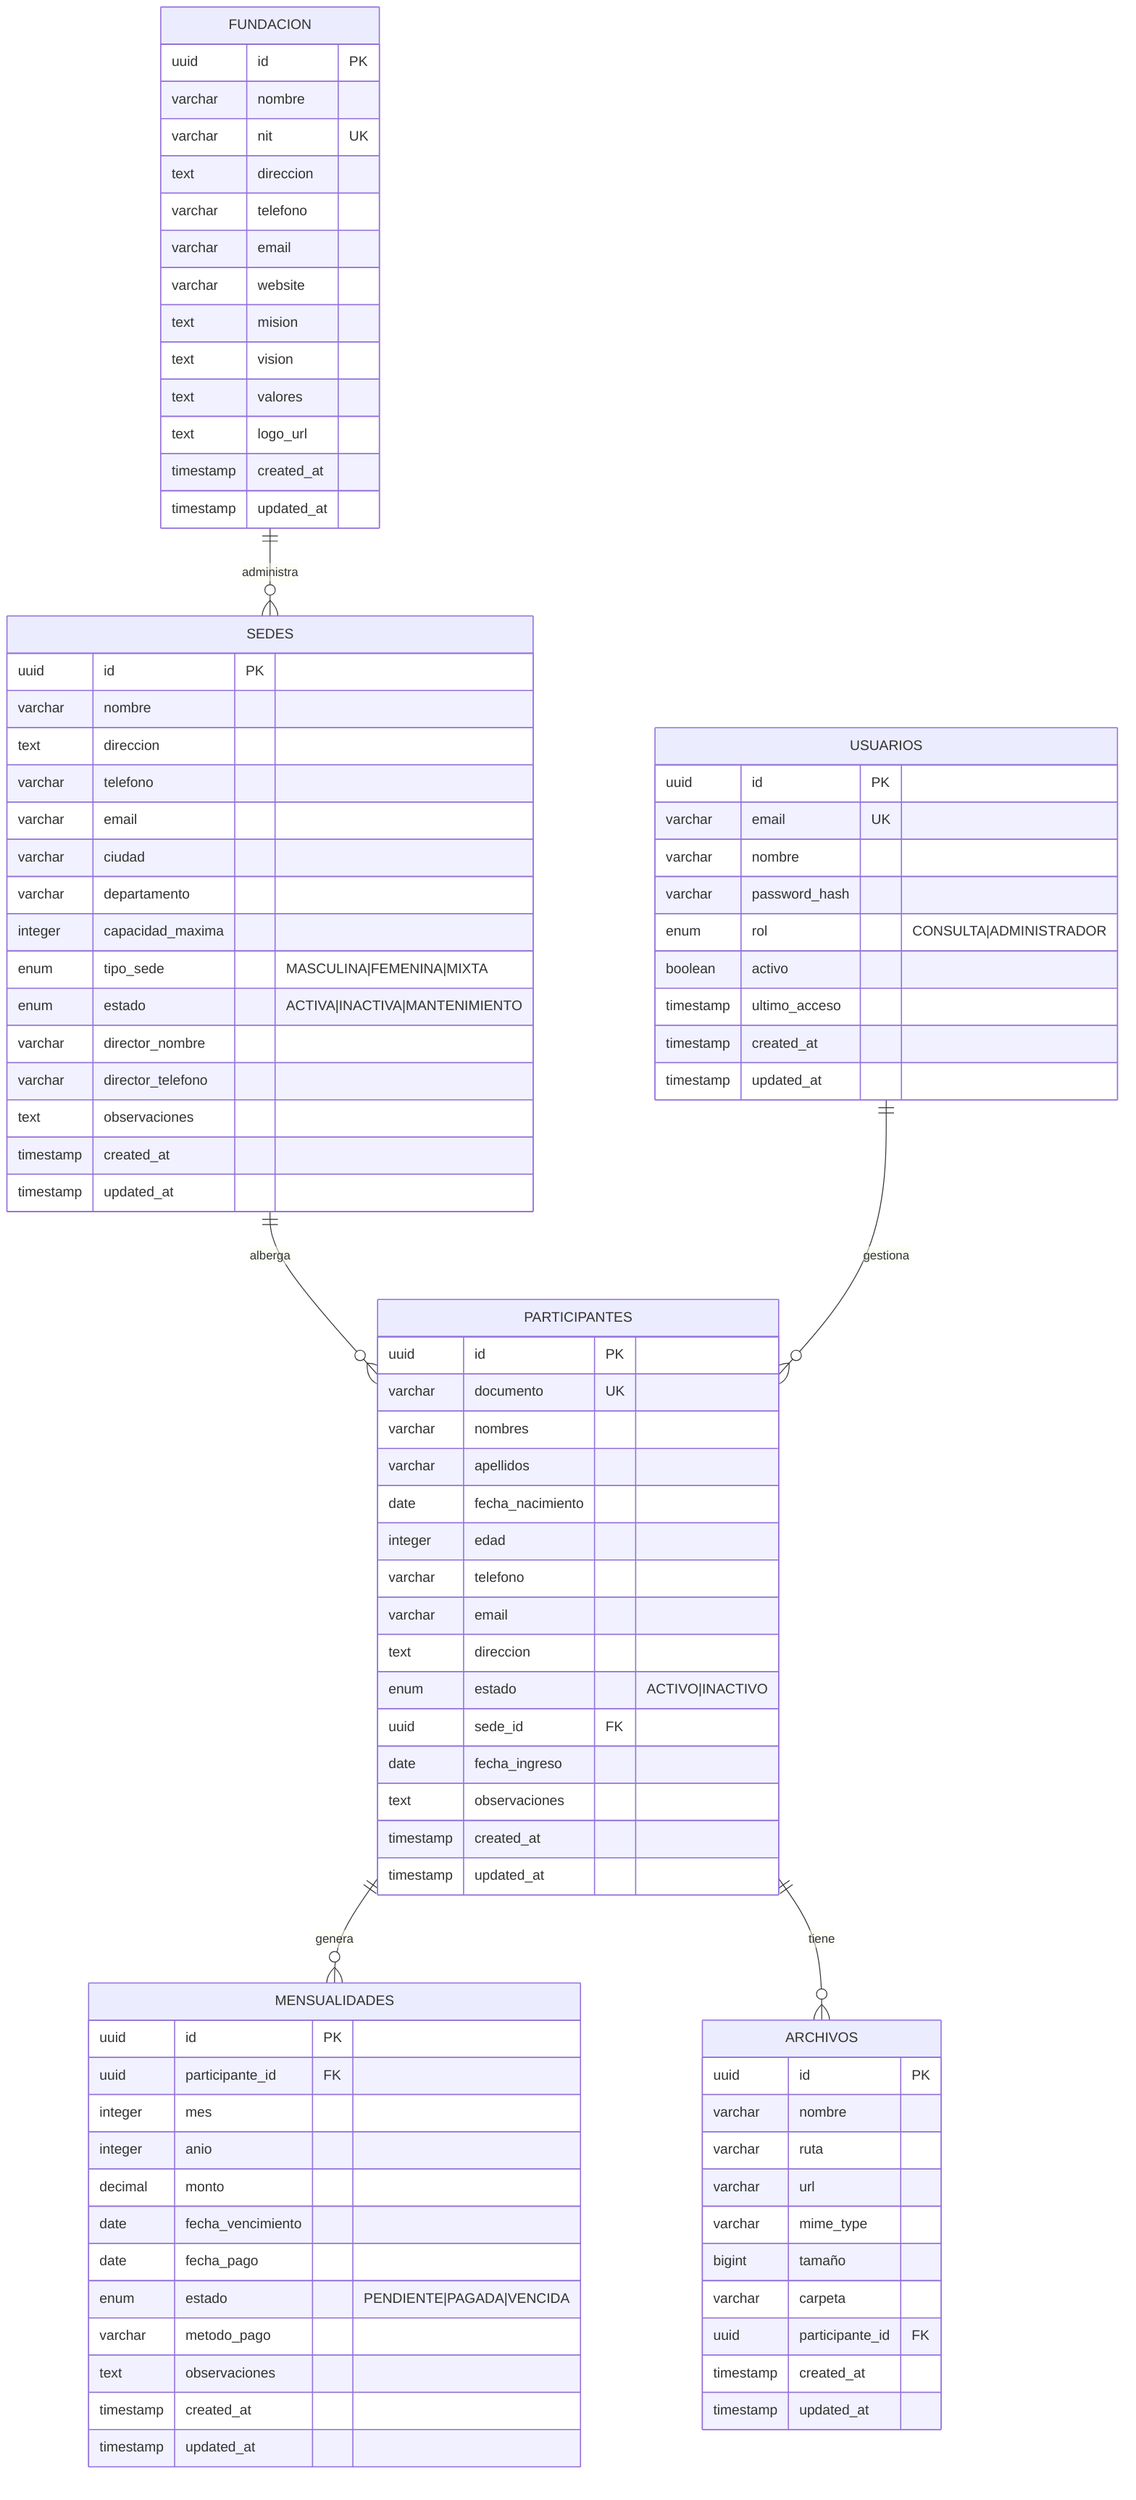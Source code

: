 erDiagram
    FUNDACION ||--o{ SEDES : "administra"
    SEDES ||--o{ PARTICIPANTES : "alberga"
    PARTICIPANTES ||--o{ MENSUALIDADES : "genera"
    PARTICIPANTES ||--o{ ARCHIVOS : "tiene"
    USUARIOS ||--o{ PARTICIPANTES : "gestiona"

    FUNDACION {
        uuid id PK
        varchar nombre
        varchar nit UK
        text direccion
        varchar telefono
        varchar email
        varchar website
        text mision
        text vision
        text valores
        text logo_url
        timestamp created_at
        timestamp updated_at
    }

    SEDES {
        uuid id PK
        varchar nombre
        text direccion
        varchar telefono
        varchar email
        varchar ciudad
        varchar departamento
        integer capacidad_maxima
        enum tipo_sede "MASCULINA|FEMENINA|MIXTA"
        enum estado "ACTIVA|INACTIVA|MANTENIMIENTO"
        varchar director_nombre
        varchar director_telefono
        text observaciones
        timestamp created_at
        timestamp updated_at
    }

    USUARIOS {
        uuid id PK
        varchar email UK
        varchar nombre
        varchar password_hash
        enum rol "CONSULTA|ADMINISTRADOR"
        boolean activo
        timestamp ultimo_acceso
        timestamp created_at
        timestamp updated_at
    }

    PARTICIPANTES {
        uuid id PK
        varchar documento UK
        varchar nombres
        varchar apellidos
        date fecha_nacimiento
        integer edad
        varchar telefono
        varchar email
        text direccion
        enum estado "ACTIVO|INACTIVO"
        uuid sede_id FK
        date fecha_ingreso
        text observaciones
        timestamp created_at
        timestamp updated_at
    }

    MENSUALIDADES {
        uuid id PK
        uuid participante_id FK
        integer mes
        integer anio
        decimal monto
        date fecha_vencimiento
        date fecha_pago
        enum estado "PENDIENTE|PAGADA|VENCIDA"
        varchar metodo_pago
        text observaciones
        timestamp created_at
        timestamp updated_at
    }

    ARCHIVOS {
        uuid id PK
        varchar nombre
        varchar ruta
        varchar url
        varchar mime_type
        bigint tamaño
        varchar carpeta
        uuid participante_id FK
        timestamp created_at
        timestamp updated_at
    }